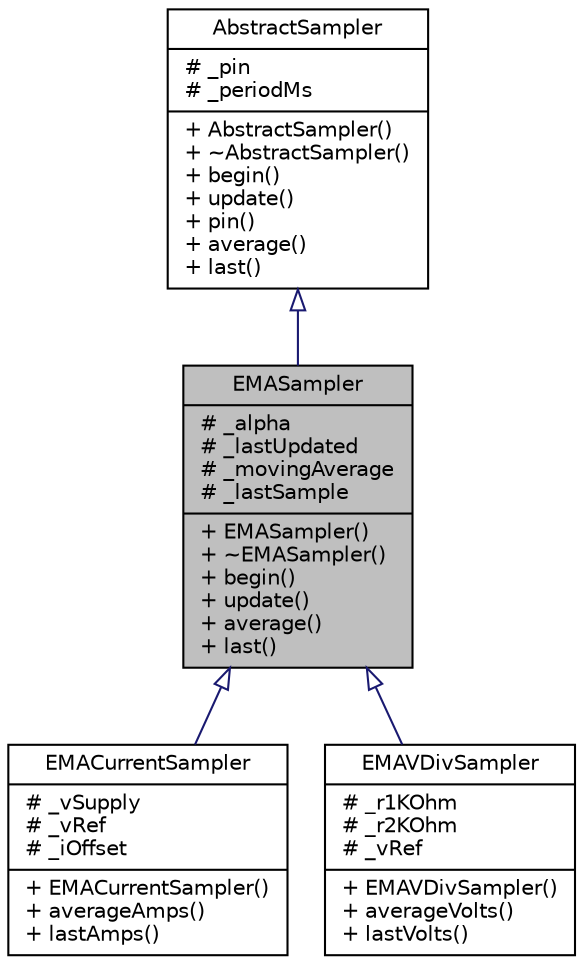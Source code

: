 digraph "EMASampler"
{
  edge [fontname="Helvetica",fontsize="10",labelfontname="Helvetica",labelfontsize="10"];
  node [fontname="Helvetica",fontsize="10",shape=record];
  Node0 [label="{EMASampler\n|# _alpha\l# _lastUpdated\l# _movingAverage\l# _lastSample\l|+ EMASampler()\l+ ~EMASampler()\l+ begin()\l+ update()\l+ average()\l+ last()\l}",height=0.2,width=0.4,color="black", fillcolor="grey75", style="filled", fontcolor="black"];
  Node1 -> Node0 [dir="back",color="midnightblue",fontsize="10",style="solid",arrowtail="onormal",fontname="Helvetica"];
  Node1 [label="{AbstractSampler\n|# _pin\l# _periodMs\l|+ AbstractSampler()\l+ ~AbstractSampler()\l+ begin()\l+ update()\l+ pin()\l+ average()\l+ last()\l}",height=0.2,width=0.4,color="black", fillcolor="white", style="filled",URL="$classAbstractSampler.html",tooltip="Base class for analog pin sampling classes. "];
  Node0 -> Node2 [dir="back",color="midnightblue",fontsize="10",style="solid",arrowtail="onormal",fontname="Helvetica"];
  Node2 [label="{EMACurrentSampler\n|# _vSupply\l# _vRef\l# _iOffset\l|+ EMACurrentSampler()\l+ averageAmps()\l+ lastAmps()\l}",height=0.2,width=0.4,color="black", fillcolor="white", style="filled",URL="$classEMACurrentSampler.html",tooltip="Exponential Moving Average current sampler. "];
  Node0 -> Node3 [dir="back",color="midnightblue",fontsize="10",style="solid",arrowtail="onormal",fontname="Helvetica"];
  Node3 [label="{EMAVDivSampler\n|# _r1KOhm\l# _r2KOhm\l# _vRef\l|+ EMAVDivSampler()\l+ averageVolts()\l+ lastVolts()\l}",height=0.2,width=0.4,color="black", fillcolor="white", style="filled",URL="$classEMAVDivSampler.html",tooltip="Exponential Moving Average Voltage Divider based voltage sampler. "];
}
